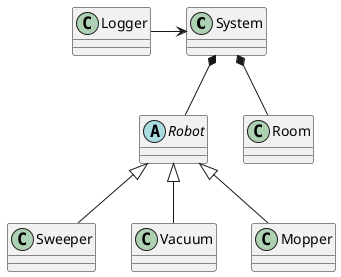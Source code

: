 @startuml
Class System
Abstract class Robot
class Sweeper
class Vacuum
class Mopper
class Room
class Logger
System *-- Robot
Robot <|-- Sweeper
Robot <|-- Vacuum
Robot <|-- Mopper
System *-- Room
Logger -> System

@enduml
